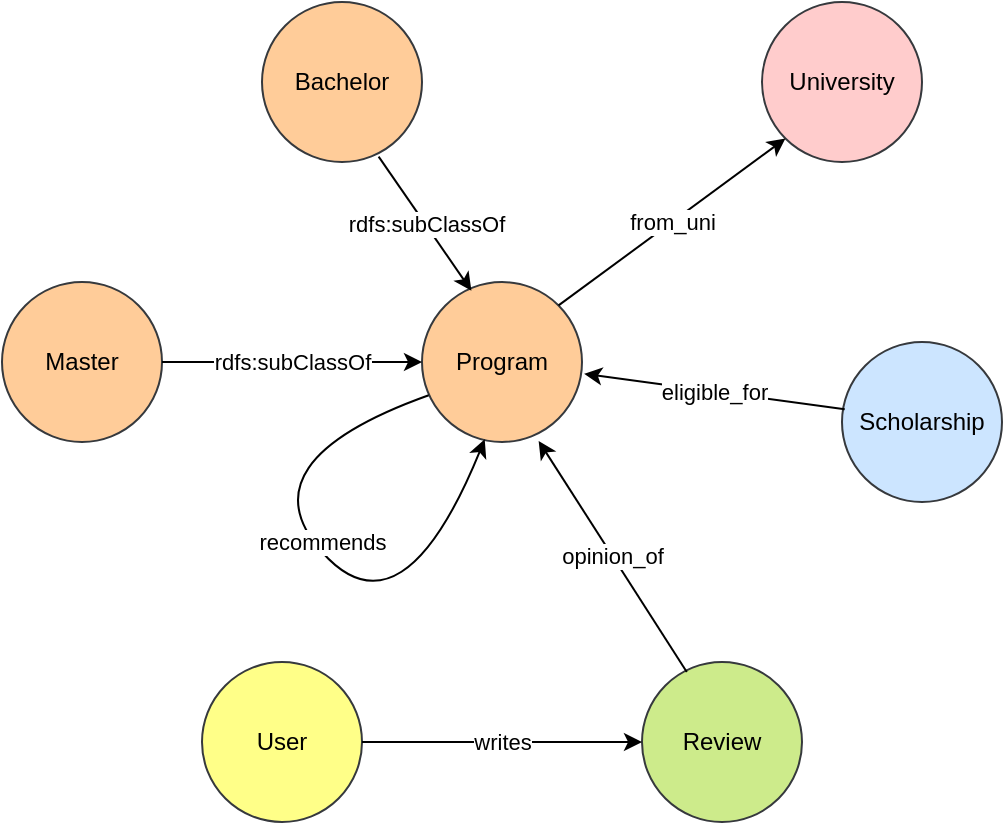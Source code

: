 <mxfile version="24.4.8" type="device">
  <diagram name="Página-1" id="xv04LFLLZm2W3Hg1gRLW">
    <mxGraphModel dx="753" dy="463" grid="1" gridSize="10" guides="1" tooltips="1" connect="1" arrows="1" fold="1" page="1" pageScale="1" pageWidth="827" pageHeight="1169" math="0" shadow="0">
      <root>
        <mxCell id="0" />
        <mxCell id="1" parent="0" />
        <mxCell id="3q0glfj9xcN-FiaXvgH5-1" value="Bachelor" style="ellipse;whiteSpace=wrap;html=1;aspect=fixed;fillColor=#ffcc99;strokeColor=#36393d;" parent="1" vertex="1">
          <mxGeometry x="340" y="20" width="80" height="80" as="geometry" />
        </mxCell>
        <mxCell id="3q0glfj9xcN-FiaXvgH5-2" value="Master" style="ellipse;whiteSpace=wrap;html=1;aspect=fixed;fillColor=#ffcc99;strokeColor=#36393d;" parent="1" vertex="1">
          <mxGeometry x="210" y="160" width="80" height="80" as="geometry" />
        </mxCell>
        <mxCell id="3q0glfj9xcN-FiaXvgH5-3" value="Program" style="ellipse;whiteSpace=wrap;html=1;aspect=fixed;fillColor=#ffcc99;strokeColor=#36393d;" parent="1" vertex="1">
          <mxGeometry x="420" y="160" width="80" height="80" as="geometry" />
        </mxCell>
        <mxCell id="3q0glfj9xcN-FiaXvgH5-4" value="Scholarship" style="ellipse;whiteSpace=wrap;html=1;aspect=fixed;fillColor=#cce5ff;strokeColor=#36393d;" parent="1" vertex="1">
          <mxGeometry x="630" y="190" width="80" height="80" as="geometry" />
        </mxCell>
        <mxCell id="3q0glfj9xcN-FiaXvgH5-5" value="University" style="ellipse;whiteSpace=wrap;html=1;aspect=fixed;fillColor=#ffcccc;strokeColor=#36393d;" parent="1" vertex="1">
          <mxGeometry x="590" y="20" width="80" height="80" as="geometry" />
        </mxCell>
        <mxCell id="3q0glfj9xcN-FiaXvgH5-6" value="Review" style="ellipse;whiteSpace=wrap;html=1;aspect=fixed;fillColor=#cdeb8b;strokeColor=#36393d;" parent="1" vertex="1">
          <mxGeometry x="530" y="350" width="80" height="80" as="geometry" />
        </mxCell>
        <mxCell id="3q0glfj9xcN-FiaXvgH5-7" value="User" style="ellipse;whiteSpace=wrap;html=1;aspect=fixed;fillColor=#ffff88;strokeColor=#36393d;" parent="1" vertex="1">
          <mxGeometry x="310" y="350" width="80" height="80" as="geometry" />
        </mxCell>
        <mxCell id="3q0glfj9xcN-FiaXvgH5-9" value="rdfs:subClassOf" style="endArrow=classic;html=1;rounded=0;exitX=0.729;exitY=0.966;exitDx=0;exitDy=0;entryX=0.309;entryY=0.055;entryDx=0;entryDy=0;entryPerimeter=0;exitPerimeter=0;" parent="1" source="3q0glfj9xcN-FiaXvgH5-1" target="3q0glfj9xcN-FiaXvgH5-3" edge="1">
          <mxGeometry width="50" height="50" relative="1" as="geometry">
            <mxPoint x="450" y="140" as="sourcePoint" />
            <mxPoint x="500" y="90" as="targetPoint" />
          </mxGeometry>
        </mxCell>
        <mxCell id="3q0glfj9xcN-FiaXvgH5-10" value="rdfs:subClassOf" style="endArrow=classic;html=1;rounded=0;exitX=1;exitY=0.5;exitDx=0;exitDy=0;entryX=0;entryY=0.5;entryDx=0;entryDy=0;" parent="1" source="3q0glfj9xcN-FiaXvgH5-2" target="3q0glfj9xcN-FiaXvgH5-3" edge="1">
          <mxGeometry width="50" height="50" relative="1" as="geometry">
            <mxPoint x="370" y="220" as="sourcePoint" />
            <mxPoint x="420" y="170" as="targetPoint" />
          </mxGeometry>
        </mxCell>
        <mxCell id="3q0glfj9xcN-FiaXvgH5-11" value="from_uni" style="endArrow=classic;html=1;rounded=0;exitX=1;exitY=0;exitDx=0;exitDy=0;entryX=0;entryY=1;entryDx=0;entryDy=0;" parent="1" source="3q0glfj9xcN-FiaXvgH5-3" target="3q0glfj9xcN-FiaXvgH5-5" edge="1">
          <mxGeometry width="50" height="50" relative="1" as="geometry">
            <mxPoint x="540" y="200" as="sourcePoint" />
            <mxPoint x="590" y="150" as="targetPoint" />
          </mxGeometry>
        </mxCell>
        <mxCell id="3q0glfj9xcN-FiaXvgH5-12" value="eligible_for" style="endArrow=classic;html=1;rounded=0;exitX=0.017;exitY=0.421;exitDx=0;exitDy=0;exitPerimeter=0;entryX=1.013;entryY=0.574;entryDx=0;entryDy=0;entryPerimeter=0;" parent="1" source="3q0glfj9xcN-FiaXvgH5-4" target="3q0glfj9xcN-FiaXvgH5-3" edge="1">
          <mxGeometry width="50" height="50" relative="1" as="geometry">
            <mxPoint x="520" y="210" as="sourcePoint" />
            <mxPoint x="570" y="160" as="targetPoint" />
          </mxGeometry>
        </mxCell>
        <mxCell id="3q0glfj9xcN-FiaXvgH5-13" value="writes" style="endArrow=classic;html=1;rounded=0;exitX=1;exitY=0.5;exitDx=0;exitDy=0;entryX=0;entryY=0.5;entryDx=0;entryDy=0;" parent="1" source="3q0glfj9xcN-FiaXvgH5-7" target="3q0glfj9xcN-FiaXvgH5-6" edge="1">
          <mxGeometry width="50" height="50" relative="1" as="geometry">
            <mxPoint x="400" y="350" as="sourcePoint" />
            <mxPoint x="450" y="300" as="targetPoint" />
          </mxGeometry>
        </mxCell>
        <mxCell id="3q0glfj9xcN-FiaXvgH5-14" value="opinion_of" style="endArrow=classic;html=1;rounded=0;exitX=0.28;exitY=0.063;exitDx=0;exitDy=0;exitPerimeter=0;entryX=0.729;entryY=0.993;entryDx=0;entryDy=0;entryPerimeter=0;" parent="1" source="3q0glfj9xcN-FiaXvgH5-6" target="3q0glfj9xcN-FiaXvgH5-3" edge="1">
          <mxGeometry width="50" height="50" relative="1" as="geometry">
            <mxPoint x="520" y="340" as="sourcePoint" />
            <mxPoint x="570" y="290" as="targetPoint" />
          </mxGeometry>
        </mxCell>
        <mxCell id="7ieiX7ADHjxG-9vwcmyG-1" value="" style="curved=1;endArrow=classic;html=1;rounded=0;entryX=0.392;entryY=0.983;entryDx=0;entryDy=0;entryPerimeter=0;exitX=0.042;exitY=0.708;exitDx=0;exitDy=0;exitPerimeter=0;" edge="1" parent="1" source="3q0glfj9xcN-FiaXvgH5-3" target="3q0glfj9xcN-FiaXvgH5-3">
          <mxGeometry width="50" height="50" relative="1" as="geometry">
            <mxPoint x="430" y="210" as="sourcePoint" />
            <mxPoint x="440" y="260" as="targetPoint" />
            <Array as="points">
              <mxPoint x="330" y="250" />
              <mxPoint x="410" y="340" />
            </Array>
          </mxGeometry>
        </mxCell>
        <mxCell id="7ieiX7ADHjxG-9vwcmyG-2" value="recommends" style="edgeLabel;html=1;align=center;verticalAlign=middle;resizable=0;points=[];" vertex="1" connectable="0" parent="7ieiX7ADHjxG-9vwcmyG-1">
          <mxGeometry x="-0.012" y="2" relative="1" as="geometry">
            <mxPoint x="-4" y="-6" as="offset" />
          </mxGeometry>
        </mxCell>
      </root>
    </mxGraphModel>
  </diagram>
</mxfile>
